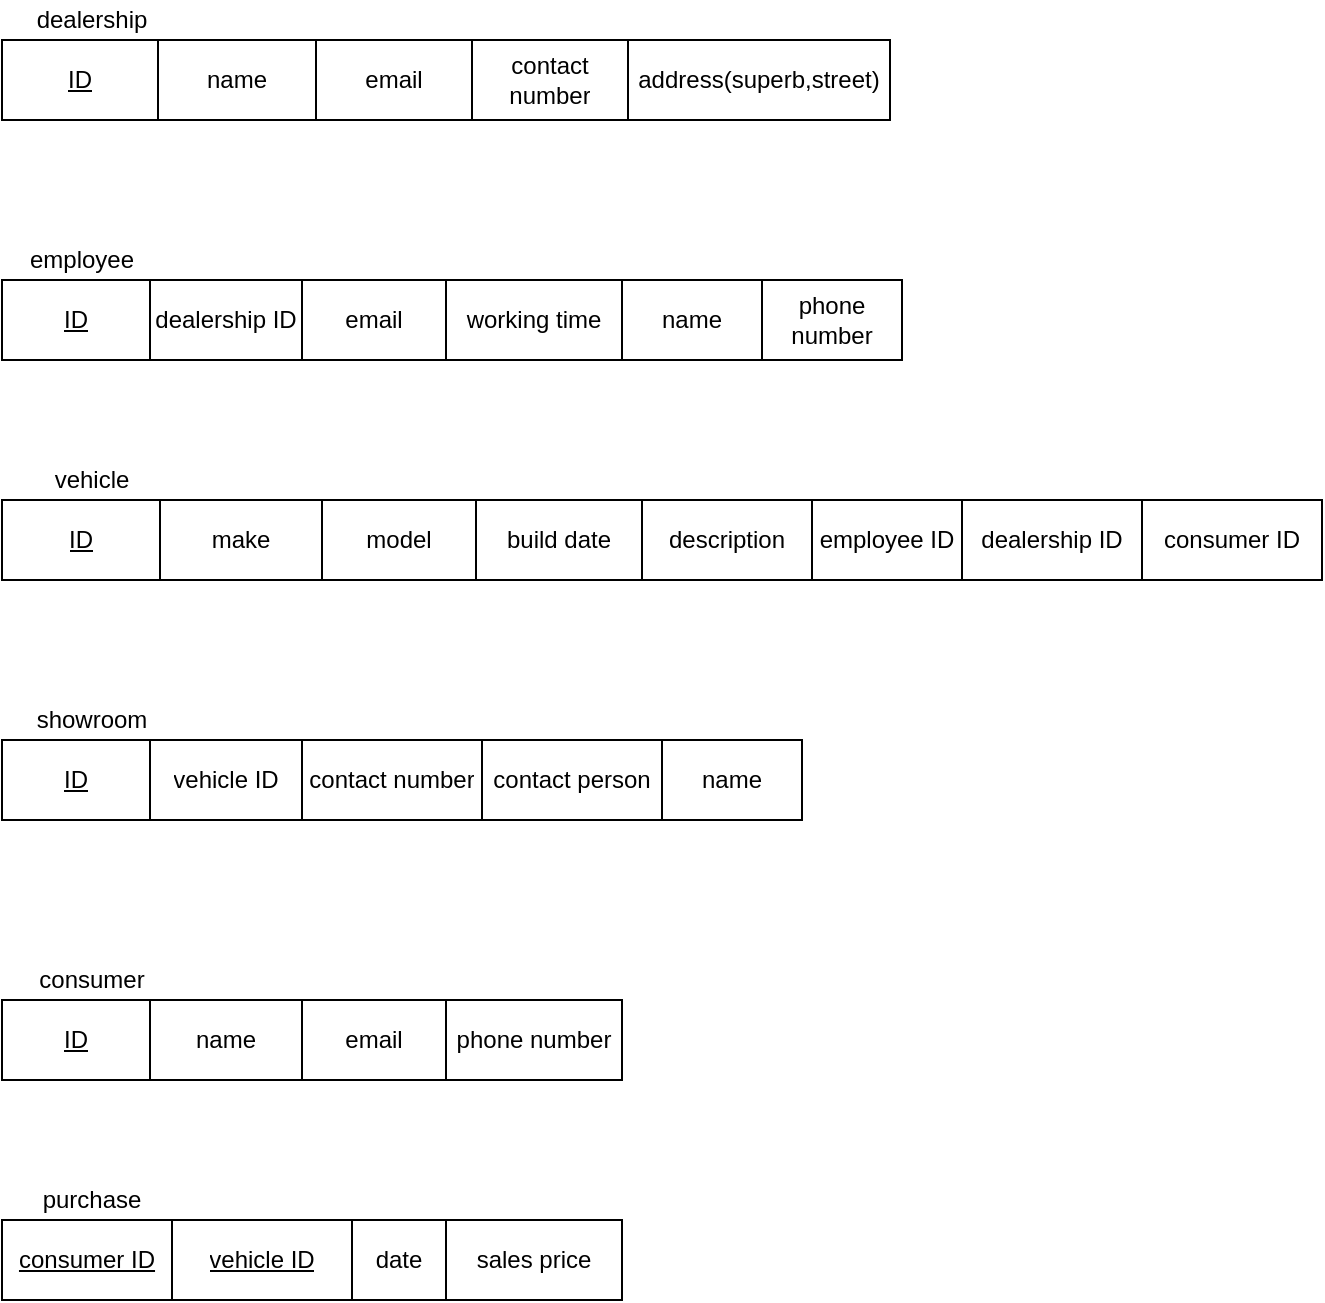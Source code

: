 <mxfile version="14.4.4" type="github">
  <diagram id="TF8GFAJndexXgGTdl94l" name="Page-1">
    <mxGraphModel dx="534" dy="508" grid="1" gridSize="10" guides="1" tooltips="1" connect="1" arrows="1" fold="1" page="1" pageScale="1" pageWidth="1654" pageHeight="2336" math="0" shadow="0">
      <root>
        <mxCell id="0" />
        <mxCell id="1" parent="0" />
        <mxCell id="EpjN3oS9ddipyR-FSRtz-1" value="" style="shape=table;html=1;whiteSpace=wrap;startSize=0;container=1;collapsible=0;childLayout=tableLayout;" vertex="1" parent="1">
          <mxGeometry x="195" y="100" width="444" height="40" as="geometry" />
        </mxCell>
        <mxCell id="EpjN3oS9ddipyR-FSRtz-2" value="" style="shape=partialRectangle;html=1;whiteSpace=wrap;collapsible=0;dropTarget=0;pointerEvents=0;fillColor=none;top=0;left=0;bottom=0;right=0;points=[[0,0.5],[1,0.5]];portConstraint=eastwest;" vertex="1" parent="EpjN3oS9ddipyR-FSRtz-1">
          <mxGeometry width="444" height="40" as="geometry" />
        </mxCell>
        <mxCell id="EpjN3oS9ddipyR-FSRtz-3" value="&lt;u&gt;ID&lt;/u&gt;" style="shape=partialRectangle;html=1;whiteSpace=wrap;connectable=0;fillColor=none;top=0;left=0;bottom=0;right=0;overflow=hidden;" vertex="1" parent="EpjN3oS9ddipyR-FSRtz-2">
          <mxGeometry width="78" height="40" as="geometry" />
        </mxCell>
        <mxCell id="EpjN3oS9ddipyR-FSRtz-4" value="name" style="shape=partialRectangle;html=1;whiteSpace=wrap;connectable=0;fillColor=none;top=0;left=0;bottom=0;right=0;overflow=hidden;" vertex="1" parent="EpjN3oS9ddipyR-FSRtz-2">
          <mxGeometry x="78" width="79" height="40" as="geometry" />
        </mxCell>
        <mxCell id="EpjN3oS9ddipyR-FSRtz-18" value="email" style="shape=partialRectangle;html=1;whiteSpace=wrap;connectable=0;fillColor=none;top=0;left=0;bottom=0;right=0;overflow=hidden;" vertex="1" parent="EpjN3oS9ddipyR-FSRtz-2">
          <mxGeometry x="157" width="78" height="40" as="geometry" />
        </mxCell>
        <mxCell id="EpjN3oS9ddipyR-FSRtz-19" value="contact&lt;br&gt;number" style="shape=partialRectangle;html=1;whiteSpace=wrap;connectable=0;fillColor=none;top=0;left=0;bottom=0;right=0;overflow=hidden;" vertex="1" parent="EpjN3oS9ddipyR-FSRtz-2">
          <mxGeometry x="235" width="78" height="40" as="geometry" />
        </mxCell>
        <mxCell id="EpjN3oS9ddipyR-FSRtz-20" value="address(superb,street)" style="shape=partialRectangle;html=1;whiteSpace=wrap;connectable=0;fillColor=none;top=0;left=0;bottom=0;right=0;overflow=hidden;" vertex="1" parent="EpjN3oS9ddipyR-FSRtz-2">
          <mxGeometry x="313" width="131" height="40" as="geometry" />
        </mxCell>
        <mxCell id="EpjN3oS9ddipyR-FSRtz-23" value="" style="shape=table;html=1;whiteSpace=wrap;startSize=0;container=1;collapsible=0;childLayout=tableLayout;" vertex="1" parent="1">
          <mxGeometry x="195" y="220" width="450" height="40" as="geometry" />
        </mxCell>
        <mxCell id="EpjN3oS9ddipyR-FSRtz-24" value="" style="shape=partialRectangle;html=1;whiteSpace=wrap;collapsible=0;dropTarget=0;pointerEvents=0;fillColor=none;top=0;left=0;bottom=0;right=0;points=[[0,0.5],[1,0.5]];portConstraint=eastwest;" vertex="1" parent="EpjN3oS9ddipyR-FSRtz-23">
          <mxGeometry width="450" height="40" as="geometry" />
        </mxCell>
        <mxCell id="EpjN3oS9ddipyR-FSRtz-25" value="&lt;u&gt;ID&lt;/u&gt;" style="shape=partialRectangle;html=1;whiteSpace=wrap;connectable=0;fillColor=none;top=0;left=0;bottom=0;right=0;overflow=hidden;" vertex="1" parent="EpjN3oS9ddipyR-FSRtz-24">
          <mxGeometry width="74" height="40" as="geometry" />
        </mxCell>
        <mxCell id="EpjN3oS9ddipyR-FSRtz-26" value="dealership ID" style="shape=partialRectangle;html=1;whiteSpace=wrap;connectable=0;fillColor=none;top=0;left=0;bottom=0;right=0;overflow=hidden;" vertex="1" parent="EpjN3oS9ddipyR-FSRtz-24">
          <mxGeometry x="74" width="76" height="40" as="geometry" />
        </mxCell>
        <mxCell id="EpjN3oS9ddipyR-FSRtz-27" value="email" style="shape=partialRectangle;html=1;whiteSpace=wrap;connectable=0;fillColor=none;top=0;left=0;bottom=0;right=0;overflow=hidden;" vertex="1" parent="EpjN3oS9ddipyR-FSRtz-24">
          <mxGeometry x="150" width="72" height="40" as="geometry" />
        </mxCell>
        <mxCell id="EpjN3oS9ddipyR-FSRtz-28" value="working time" style="shape=partialRectangle;html=1;whiteSpace=wrap;connectable=0;fillColor=none;top=0;left=0;bottom=0;right=0;overflow=hidden;" vertex="1" parent="EpjN3oS9ddipyR-FSRtz-24">
          <mxGeometry x="222" width="88" height="40" as="geometry" />
        </mxCell>
        <mxCell id="EpjN3oS9ddipyR-FSRtz-29" value="name" style="shape=partialRectangle;html=1;whiteSpace=wrap;connectable=0;fillColor=none;top=0;left=0;bottom=0;right=0;overflow=hidden;" vertex="1" parent="EpjN3oS9ddipyR-FSRtz-24">
          <mxGeometry x="310" width="70" height="40" as="geometry" />
        </mxCell>
        <mxCell id="EpjN3oS9ddipyR-FSRtz-30" value="phone number" style="shape=partialRectangle;html=1;whiteSpace=wrap;connectable=0;fillColor=none;top=0;left=0;bottom=0;right=0;overflow=hidden;" vertex="1" parent="EpjN3oS9ddipyR-FSRtz-24">
          <mxGeometry x="380" width="70" height="40" as="geometry" />
        </mxCell>
        <mxCell id="EpjN3oS9ddipyR-FSRtz-31" value="" style="shape=table;html=1;whiteSpace=wrap;startSize=0;container=1;collapsible=0;childLayout=tableLayout;" vertex="1" parent="1">
          <mxGeometry x="195" y="330" width="660" height="40" as="geometry" />
        </mxCell>
        <mxCell id="EpjN3oS9ddipyR-FSRtz-32" value="" style="shape=partialRectangle;html=1;whiteSpace=wrap;collapsible=0;dropTarget=0;pointerEvents=0;fillColor=none;top=0;left=0;bottom=0;right=0;points=[[0,0.5],[1,0.5]];portConstraint=eastwest;" vertex="1" parent="EpjN3oS9ddipyR-FSRtz-31">
          <mxGeometry width="660" height="40" as="geometry" />
        </mxCell>
        <mxCell id="EpjN3oS9ddipyR-FSRtz-33" value="&lt;u&gt;ID&lt;/u&gt;" style="shape=partialRectangle;html=1;whiteSpace=wrap;connectable=0;fillColor=none;top=0;left=0;bottom=0;right=0;overflow=hidden;" vertex="1" parent="EpjN3oS9ddipyR-FSRtz-32">
          <mxGeometry width="79" height="40" as="geometry" />
        </mxCell>
        <mxCell id="EpjN3oS9ddipyR-FSRtz-34" value="make" style="shape=partialRectangle;html=1;whiteSpace=wrap;connectable=0;fillColor=none;top=0;left=0;bottom=0;right=0;overflow=hidden;" vertex="1" parent="EpjN3oS9ddipyR-FSRtz-32">
          <mxGeometry x="79" width="81" height="40" as="geometry" />
        </mxCell>
        <mxCell id="EpjN3oS9ddipyR-FSRtz-35" value="model" style="shape=partialRectangle;html=1;whiteSpace=wrap;connectable=0;fillColor=none;top=0;left=0;bottom=0;right=0;overflow=hidden;" vertex="1" parent="EpjN3oS9ddipyR-FSRtz-32">
          <mxGeometry x="160" width="77" height="40" as="geometry" />
        </mxCell>
        <mxCell id="EpjN3oS9ddipyR-FSRtz-36" value="build date" style="shape=partialRectangle;html=1;whiteSpace=wrap;connectable=0;fillColor=none;top=0;left=0;bottom=0;right=0;overflow=hidden;" vertex="1" parent="EpjN3oS9ddipyR-FSRtz-32">
          <mxGeometry x="237" width="83" height="40" as="geometry" />
        </mxCell>
        <mxCell id="EpjN3oS9ddipyR-FSRtz-37" value="description" style="shape=partialRectangle;html=1;whiteSpace=wrap;connectable=0;fillColor=none;top=0;left=0;bottom=0;right=0;overflow=hidden;" vertex="1" parent="EpjN3oS9ddipyR-FSRtz-32">
          <mxGeometry x="320" width="85" height="40" as="geometry" />
        </mxCell>
        <mxCell id="EpjN3oS9ddipyR-FSRtz-38" value="employee ID" style="shape=partialRectangle;html=1;whiteSpace=wrap;connectable=0;fillColor=none;top=0;left=0;bottom=0;right=0;overflow=hidden;" vertex="1" parent="EpjN3oS9ddipyR-FSRtz-32">
          <mxGeometry x="405" width="75" height="40" as="geometry" />
        </mxCell>
        <mxCell id="EpjN3oS9ddipyR-FSRtz-40" value="dealership ID" style="shape=partialRectangle;html=1;whiteSpace=wrap;connectable=0;fillColor=none;top=0;left=0;bottom=0;right=0;overflow=hidden;" vertex="1" parent="EpjN3oS9ddipyR-FSRtz-32">
          <mxGeometry x="480" width="90" height="40" as="geometry" />
        </mxCell>
        <mxCell id="EpjN3oS9ddipyR-FSRtz-39" value="consumer ID" style="shape=partialRectangle;html=1;whiteSpace=wrap;connectable=0;fillColor=none;top=0;left=0;bottom=0;right=0;overflow=hidden;" vertex="1" parent="EpjN3oS9ddipyR-FSRtz-32">
          <mxGeometry x="570" width="90" height="40" as="geometry" />
        </mxCell>
        <mxCell id="EpjN3oS9ddipyR-FSRtz-41" value="" style="shape=table;html=1;whiteSpace=wrap;startSize=0;container=1;collapsible=0;childLayout=tableLayout;" vertex="1" parent="1">
          <mxGeometry x="195" y="580" width="310" height="40" as="geometry" />
        </mxCell>
        <mxCell id="EpjN3oS9ddipyR-FSRtz-42" value="" style="shape=partialRectangle;html=1;whiteSpace=wrap;collapsible=0;dropTarget=0;pointerEvents=0;fillColor=none;top=0;left=0;bottom=0;right=0;points=[[0,0.5],[1,0.5]];portConstraint=eastwest;" vertex="1" parent="EpjN3oS9ddipyR-FSRtz-41">
          <mxGeometry width="310" height="40" as="geometry" />
        </mxCell>
        <mxCell id="EpjN3oS9ddipyR-FSRtz-43" value="&lt;u&gt;ID&lt;/u&gt;" style="shape=partialRectangle;html=1;whiteSpace=wrap;connectable=0;fillColor=none;top=0;left=0;bottom=0;right=0;overflow=hidden;" vertex="1" parent="EpjN3oS9ddipyR-FSRtz-42">
          <mxGeometry width="74" height="40" as="geometry" />
        </mxCell>
        <mxCell id="EpjN3oS9ddipyR-FSRtz-44" value="name" style="shape=partialRectangle;html=1;whiteSpace=wrap;connectable=0;fillColor=none;top=0;left=0;bottom=0;right=0;overflow=hidden;" vertex="1" parent="EpjN3oS9ddipyR-FSRtz-42">
          <mxGeometry x="74" width="76" height="40" as="geometry" />
        </mxCell>
        <mxCell id="EpjN3oS9ddipyR-FSRtz-45" value="email" style="shape=partialRectangle;html=1;whiteSpace=wrap;connectable=0;fillColor=none;top=0;left=0;bottom=0;right=0;overflow=hidden;" vertex="1" parent="EpjN3oS9ddipyR-FSRtz-42">
          <mxGeometry x="150" width="72" height="40" as="geometry" />
        </mxCell>
        <mxCell id="EpjN3oS9ddipyR-FSRtz-46" value="phone number" style="shape=partialRectangle;html=1;whiteSpace=wrap;connectable=0;fillColor=none;top=0;left=0;bottom=0;right=0;overflow=hidden;" vertex="1" parent="EpjN3oS9ddipyR-FSRtz-42">
          <mxGeometry x="222" width="88" height="40" as="geometry" />
        </mxCell>
        <mxCell id="EpjN3oS9ddipyR-FSRtz-49" value="" style="shape=table;html=1;whiteSpace=wrap;startSize=0;container=1;collapsible=0;childLayout=tableLayout;" vertex="1" parent="1">
          <mxGeometry x="195" y="450" width="400" height="40" as="geometry" />
        </mxCell>
        <mxCell id="EpjN3oS9ddipyR-FSRtz-50" value="" style="shape=partialRectangle;html=1;whiteSpace=wrap;collapsible=0;dropTarget=0;pointerEvents=0;fillColor=none;top=0;left=0;bottom=0;right=0;points=[[0,0.5],[1,0.5]];portConstraint=eastwest;" vertex="1" parent="EpjN3oS9ddipyR-FSRtz-49">
          <mxGeometry width="400" height="40" as="geometry" />
        </mxCell>
        <mxCell id="EpjN3oS9ddipyR-FSRtz-51" value="&lt;u&gt;ID&lt;/u&gt;" style="shape=partialRectangle;html=1;whiteSpace=wrap;connectable=0;fillColor=none;top=0;left=0;bottom=0;right=0;overflow=hidden;" vertex="1" parent="EpjN3oS9ddipyR-FSRtz-50">
          <mxGeometry width="74" height="40" as="geometry" />
        </mxCell>
        <mxCell id="EpjN3oS9ddipyR-FSRtz-52" value="vehicle ID" style="shape=partialRectangle;html=1;whiteSpace=wrap;connectable=0;fillColor=none;top=0;left=0;bottom=0;right=0;overflow=hidden;" vertex="1" parent="EpjN3oS9ddipyR-FSRtz-50">
          <mxGeometry x="74" width="76" height="40" as="geometry" />
        </mxCell>
        <mxCell id="EpjN3oS9ddipyR-FSRtz-53" value="contact number" style="shape=partialRectangle;html=1;whiteSpace=wrap;connectable=0;fillColor=none;top=0;left=0;bottom=0;right=0;overflow=hidden;" vertex="1" parent="EpjN3oS9ddipyR-FSRtz-50">
          <mxGeometry x="150" width="90" height="40" as="geometry" />
        </mxCell>
        <mxCell id="EpjN3oS9ddipyR-FSRtz-54" value="contact person" style="shape=partialRectangle;html=1;whiteSpace=wrap;connectable=0;fillColor=none;top=0;left=0;bottom=0;right=0;overflow=hidden;" vertex="1" parent="EpjN3oS9ddipyR-FSRtz-50">
          <mxGeometry x="240" width="90" height="40" as="geometry" />
        </mxCell>
        <mxCell id="EpjN3oS9ddipyR-FSRtz-55" value="name" style="shape=partialRectangle;html=1;whiteSpace=wrap;connectable=0;fillColor=none;top=0;left=0;bottom=0;right=0;overflow=hidden;" vertex="1" parent="EpjN3oS9ddipyR-FSRtz-50">
          <mxGeometry x="330" width="70" height="40" as="geometry" />
        </mxCell>
        <mxCell id="EpjN3oS9ddipyR-FSRtz-58" value="employee" style="text;html=1;strokeColor=none;fillColor=none;align=center;verticalAlign=middle;whiteSpace=wrap;rounded=0;" vertex="1" parent="1">
          <mxGeometry x="195" y="200" width="80" height="20" as="geometry" />
        </mxCell>
        <mxCell id="EpjN3oS9ddipyR-FSRtz-59" value="dealership" style="text;html=1;strokeColor=none;fillColor=none;align=center;verticalAlign=middle;whiteSpace=wrap;rounded=0;" vertex="1" parent="1">
          <mxGeometry x="195" y="80" width="90" height="20" as="geometry" />
        </mxCell>
        <mxCell id="EpjN3oS9ddipyR-FSRtz-60" value="vehicle" style="text;html=1;strokeColor=none;fillColor=none;align=center;verticalAlign=middle;whiteSpace=wrap;rounded=0;" vertex="1" parent="1">
          <mxGeometry x="195" y="310" width="90" height="20" as="geometry" />
        </mxCell>
        <mxCell id="EpjN3oS9ddipyR-FSRtz-61" value="showroom" style="text;html=1;strokeColor=none;fillColor=none;align=center;verticalAlign=middle;whiteSpace=wrap;rounded=0;" vertex="1" parent="1">
          <mxGeometry x="195" y="430" width="90" height="20" as="geometry" />
        </mxCell>
        <mxCell id="EpjN3oS9ddipyR-FSRtz-62" value="consumer" style="text;html=1;strokeColor=none;fillColor=none;align=center;verticalAlign=middle;whiteSpace=wrap;rounded=0;" vertex="1" parent="1">
          <mxGeometry x="195" y="560" width="90" height="20" as="geometry" />
        </mxCell>
        <mxCell id="EpjN3oS9ddipyR-FSRtz-64" value="" style="shape=table;html=1;whiteSpace=wrap;startSize=0;container=1;collapsible=0;childLayout=tableLayout;" vertex="1" parent="1">
          <mxGeometry x="195" y="690" width="310" height="40" as="geometry" />
        </mxCell>
        <mxCell id="EpjN3oS9ddipyR-FSRtz-65" value="" style="shape=partialRectangle;html=1;whiteSpace=wrap;collapsible=0;dropTarget=0;pointerEvents=0;fillColor=none;top=0;left=0;bottom=0;right=0;points=[[0,0.5],[1,0.5]];portConstraint=eastwest;" vertex="1" parent="EpjN3oS9ddipyR-FSRtz-64">
          <mxGeometry width="310" height="40" as="geometry" />
        </mxCell>
        <mxCell id="EpjN3oS9ddipyR-FSRtz-66" value="&lt;u&gt;consumer ID&lt;/u&gt;" style="shape=partialRectangle;html=1;whiteSpace=wrap;connectable=0;fillColor=none;top=0;left=0;bottom=0;right=0;overflow=hidden;" vertex="1" parent="EpjN3oS9ddipyR-FSRtz-65">
          <mxGeometry width="85" height="40" as="geometry" />
        </mxCell>
        <mxCell id="EpjN3oS9ddipyR-FSRtz-67" value="&lt;u&gt;vehicle ID&lt;/u&gt;" style="shape=partialRectangle;html=1;whiteSpace=wrap;connectable=0;fillColor=none;top=0;left=0;bottom=0;right=0;overflow=hidden;" vertex="1" parent="EpjN3oS9ddipyR-FSRtz-65">
          <mxGeometry x="85" width="90" height="40" as="geometry" />
        </mxCell>
        <mxCell id="EpjN3oS9ddipyR-FSRtz-68" value="date" style="shape=partialRectangle;html=1;whiteSpace=wrap;connectable=0;fillColor=none;top=0;left=0;bottom=0;right=0;overflow=hidden;" vertex="1" parent="EpjN3oS9ddipyR-FSRtz-65">
          <mxGeometry x="175" width="47" height="40" as="geometry" />
        </mxCell>
        <mxCell id="EpjN3oS9ddipyR-FSRtz-69" value="sales price" style="shape=partialRectangle;html=1;whiteSpace=wrap;connectable=0;fillColor=none;top=0;left=0;bottom=0;right=0;overflow=hidden;" vertex="1" parent="EpjN3oS9ddipyR-FSRtz-65">
          <mxGeometry x="222" width="88" height="40" as="geometry" />
        </mxCell>
        <mxCell id="EpjN3oS9ddipyR-FSRtz-70" value="purchase" style="text;html=1;strokeColor=none;fillColor=none;align=center;verticalAlign=middle;whiteSpace=wrap;rounded=0;" vertex="1" parent="1">
          <mxGeometry x="195" y="670" width="90" height="20" as="geometry" />
        </mxCell>
      </root>
    </mxGraphModel>
  </diagram>
</mxfile>
